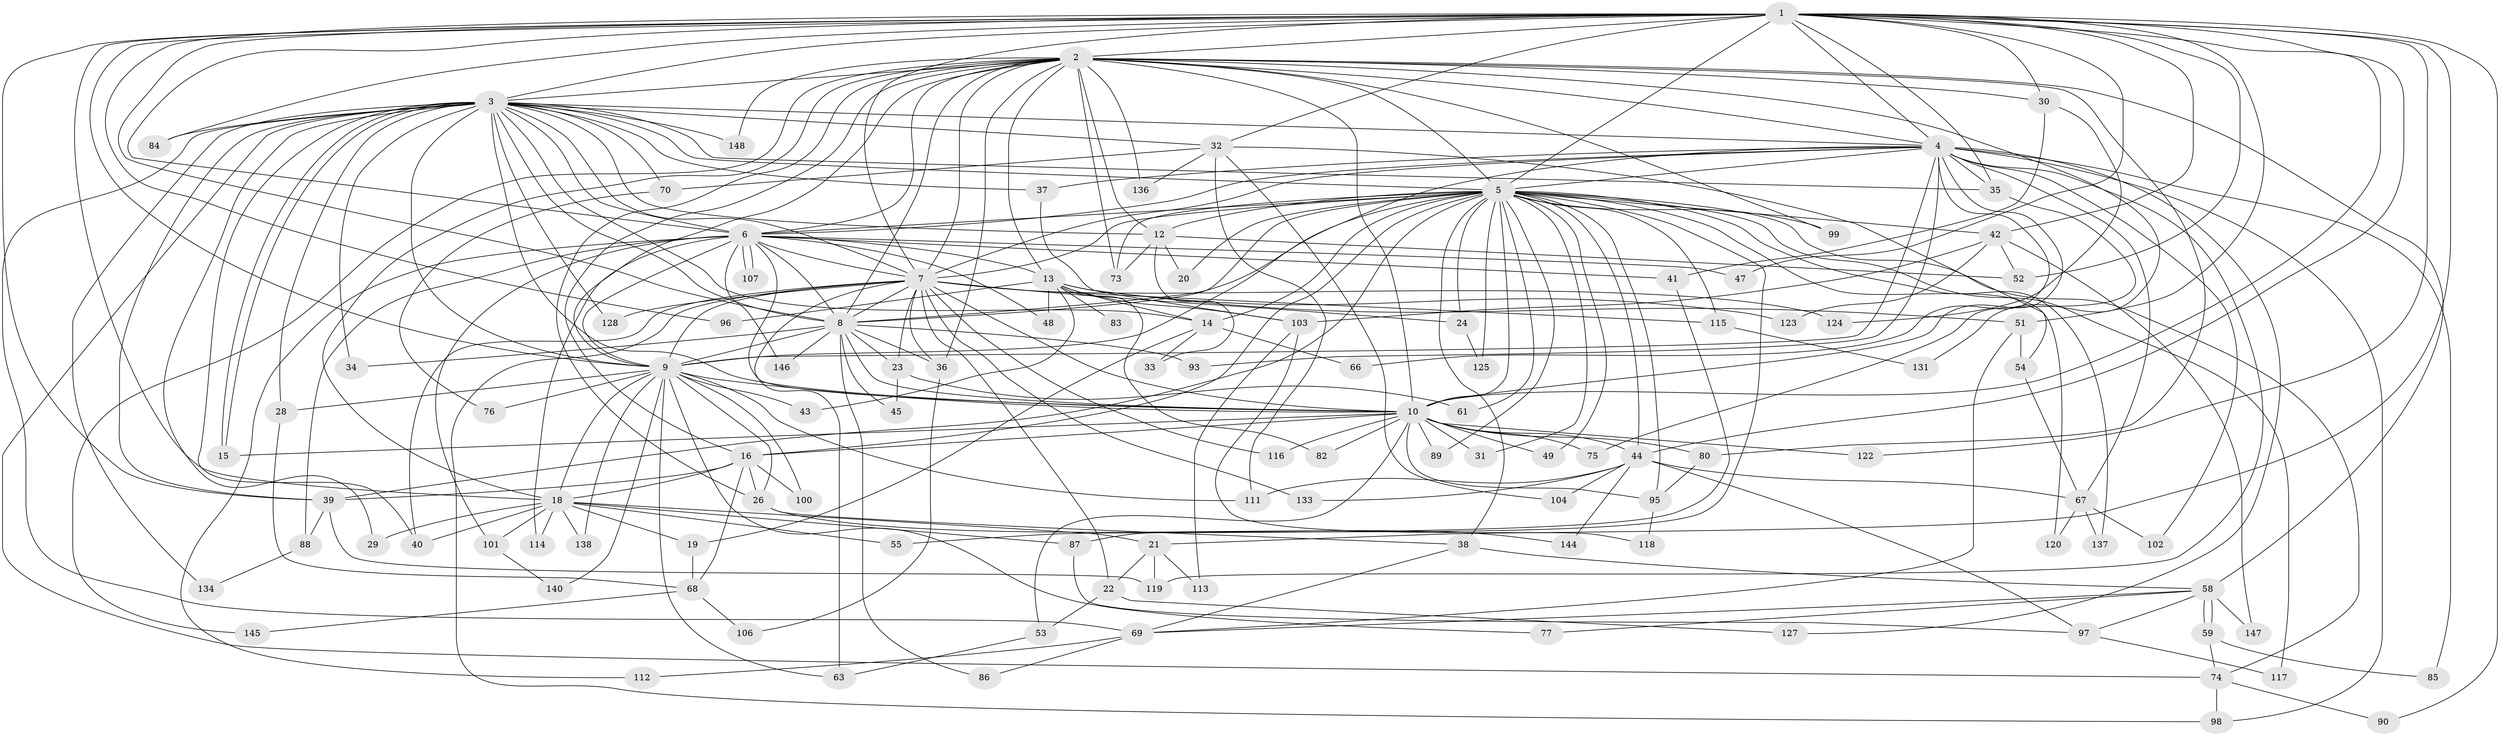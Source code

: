 // Generated by graph-tools (version 1.1) at 2025/51/02/27/25 19:51:45]
// undirected, 114 vertices, 279 edges
graph export_dot {
graph [start="1"]
  node [color=gray90,style=filled];
  1 [super="+105"];
  2 [super="+60"];
  3 [super="+81"];
  4 [super="+57"];
  5 [super="+27"];
  6 [super="+11"];
  7 [super="+46"];
  8 [super="+143"];
  9 [super="+71"];
  10 [super="+65"];
  12 [super="+130"];
  13 [super="+25"];
  14;
  15;
  16 [super="+17"];
  18 [super="+132"];
  19;
  20;
  21;
  22;
  23;
  24;
  26 [super="+121"];
  28;
  29;
  30;
  31;
  32;
  33;
  34;
  35;
  36 [super="+142"];
  37;
  38;
  39 [super="+50"];
  40 [super="+78"];
  41;
  42 [super="+56"];
  43;
  44 [super="+72"];
  45;
  47;
  48;
  49;
  51;
  52 [super="+62"];
  53;
  54;
  55;
  58 [super="+94"];
  59;
  61;
  63 [super="+64"];
  66;
  67 [super="+92"];
  68 [super="+135"];
  69 [super="+91"];
  70;
  73 [super="+126"];
  74 [super="+79"];
  75;
  76;
  77;
  80;
  82;
  83;
  84;
  85;
  86;
  87 [super="+109"];
  88;
  89;
  90;
  93;
  95 [super="+139"];
  96;
  97;
  98 [super="+108"];
  99;
  100;
  101;
  102;
  103 [super="+110"];
  104;
  106;
  107;
  111 [super="+141"];
  112;
  113;
  114;
  115;
  116;
  117;
  118;
  119 [super="+129"];
  120;
  122;
  123;
  124;
  125;
  127;
  128;
  131;
  133;
  134;
  136;
  137;
  138;
  140;
  144;
  145;
  146;
  147;
  148;
  1 -- 2;
  1 -- 3;
  1 -- 4;
  1 -- 5;
  1 -- 6;
  1 -- 7;
  1 -- 8;
  1 -- 9;
  1 -- 10;
  1 -- 21;
  1 -- 30;
  1 -- 32;
  1 -- 35;
  1 -- 42;
  1 -- 47;
  1 -- 51;
  1 -- 52;
  1 -- 84;
  1 -- 90;
  1 -- 96;
  1 -- 122;
  1 -- 18;
  1 -- 39;
  1 -- 44;
  2 -- 3;
  2 -- 4;
  2 -- 5 [weight=2];
  2 -- 6;
  2 -- 7;
  2 -- 8;
  2 -- 9;
  2 -- 10;
  2 -- 12;
  2 -- 13;
  2 -- 16;
  2 -- 30;
  2 -- 36;
  2 -- 58;
  2 -- 73;
  2 -- 80;
  2 -- 99;
  2 -- 131;
  2 -- 136;
  2 -- 145;
  2 -- 148;
  2 -- 26;
  2 -- 18;
  3 -- 4;
  3 -- 5;
  3 -- 6;
  3 -- 7;
  3 -- 8;
  3 -- 9;
  3 -- 10 [weight=2];
  3 -- 14;
  3 -- 15;
  3 -- 15;
  3 -- 28;
  3 -- 29;
  3 -- 32;
  3 -- 34;
  3 -- 35;
  3 -- 37;
  3 -- 39;
  3 -- 40;
  3 -- 70;
  3 -- 84;
  3 -- 134;
  3 -- 148;
  3 -- 128;
  3 -- 69;
  3 -- 12;
  3 -- 74;
  4 -- 5;
  4 -- 6;
  4 -- 7;
  4 -- 8;
  4 -- 9;
  4 -- 10;
  4 -- 37;
  4 -- 66;
  4 -- 67;
  4 -- 85;
  4 -- 93;
  4 -- 98;
  4 -- 102;
  4 -- 127;
  4 -- 119;
  4 -- 35;
  5 -- 6;
  5 -- 7;
  5 -- 8 [weight=2];
  5 -- 9;
  5 -- 10;
  5 -- 12;
  5 -- 14;
  5 -- 16;
  5 -- 20;
  5 -- 24;
  5 -- 31;
  5 -- 38;
  5 -- 39;
  5 -- 42 [weight=2];
  5 -- 44;
  5 -- 49;
  5 -- 61;
  5 -- 73;
  5 -- 74;
  5 -- 87;
  5 -- 99;
  5 -- 115;
  5 -- 117;
  5 -- 125;
  5 -- 137;
  5 -- 120;
  5 -- 89;
  5 -- 95;
  6 -- 7;
  6 -- 8;
  6 -- 9 [weight=2];
  6 -- 10;
  6 -- 13;
  6 -- 41;
  6 -- 47;
  6 -- 48;
  6 -- 88;
  6 -- 101;
  6 -- 107;
  6 -- 107;
  6 -- 112;
  6 -- 114;
  6 -- 146;
  7 -- 8;
  7 -- 9 [weight=2];
  7 -- 10;
  7 -- 22;
  7 -- 23;
  7 -- 24;
  7 -- 40;
  7 -- 63;
  7 -- 115;
  7 -- 116;
  7 -- 124;
  7 -- 133;
  7 -- 128;
  7 -- 98;
  7 -- 36;
  8 -- 9;
  8 -- 10;
  8 -- 23;
  8 -- 34;
  8 -- 36;
  8 -- 45;
  8 -- 86;
  8 -- 93;
  8 -- 146;
  9 -- 10;
  9 -- 18;
  9 -- 26;
  9 -- 28;
  9 -- 43;
  9 -- 76;
  9 -- 77;
  9 -- 100;
  9 -- 138;
  9 -- 140;
  9 -- 111;
  9 -- 63;
  10 -- 31;
  10 -- 44;
  10 -- 49;
  10 -- 53;
  10 -- 75;
  10 -- 80;
  10 -- 82;
  10 -- 89;
  10 -- 95;
  10 -- 116;
  10 -- 122;
  10 -- 15;
  10 -- 16;
  12 -- 20;
  12 -- 33;
  12 -- 52;
  12 -- 73;
  13 -- 48;
  13 -- 82;
  13 -- 83 [weight=2];
  13 -- 96;
  13 -- 123;
  13 -- 103;
  13 -- 51;
  13 -- 43;
  13 -- 14;
  14 -- 19;
  14 -- 33;
  14 -- 66;
  16 -- 26;
  16 -- 68;
  16 -- 39;
  16 -- 18;
  16 -- 100;
  18 -- 19;
  18 -- 21;
  18 -- 29;
  18 -- 55;
  18 -- 87;
  18 -- 101;
  18 -- 114;
  18 -- 138;
  18 -- 40;
  19 -- 68;
  21 -- 22;
  21 -- 113;
  21 -- 119;
  22 -- 53;
  22 -- 127;
  23 -- 45;
  23 -- 61;
  24 -- 125;
  26 -- 38;
  26 -- 144;
  28 -- 68;
  30 -- 41;
  30 -- 124;
  32 -- 54;
  32 -- 70;
  32 -- 104;
  32 -- 136;
  32 -- 111;
  35 -- 75;
  36 -- 106;
  37 -- 103;
  38 -- 58;
  38 -- 69;
  39 -- 119;
  39 -- 88;
  41 -- 55;
  42 -- 103;
  42 -- 147;
  42 -- 52;
  42 -- 123;
  44 -- 97;
  44 -- 111;
  44 -- 133;
  44 -- 144;
  44 -- 104;
  44 -- 67;
  51 -- 54;
  51 -- 69;
  53 -- 63;
  54 -- 67;
  58 -- 59;
  58 -- 59;
  58 -- 77;
  58 -- 97;
  58 -- 147;
  58 -- 69;
  59 -- 74;
  59 -- 85;
  67 -- 102;
  67 -- 120;
  67 -- 137;
  68 -- 106;
  68 -- 145;
  69 -- 86;
  69 -- 112;
  70 -- 76;
  74 -- 90;
  74 -- 98;
  80 -- 95;
  87 -- 97;
  88 -- 134;
  95 -- 118;
  97 -- 117;
  101 -- 140;
  103 -- 113;
  103 -- 118;
  115 -- 131;
}

